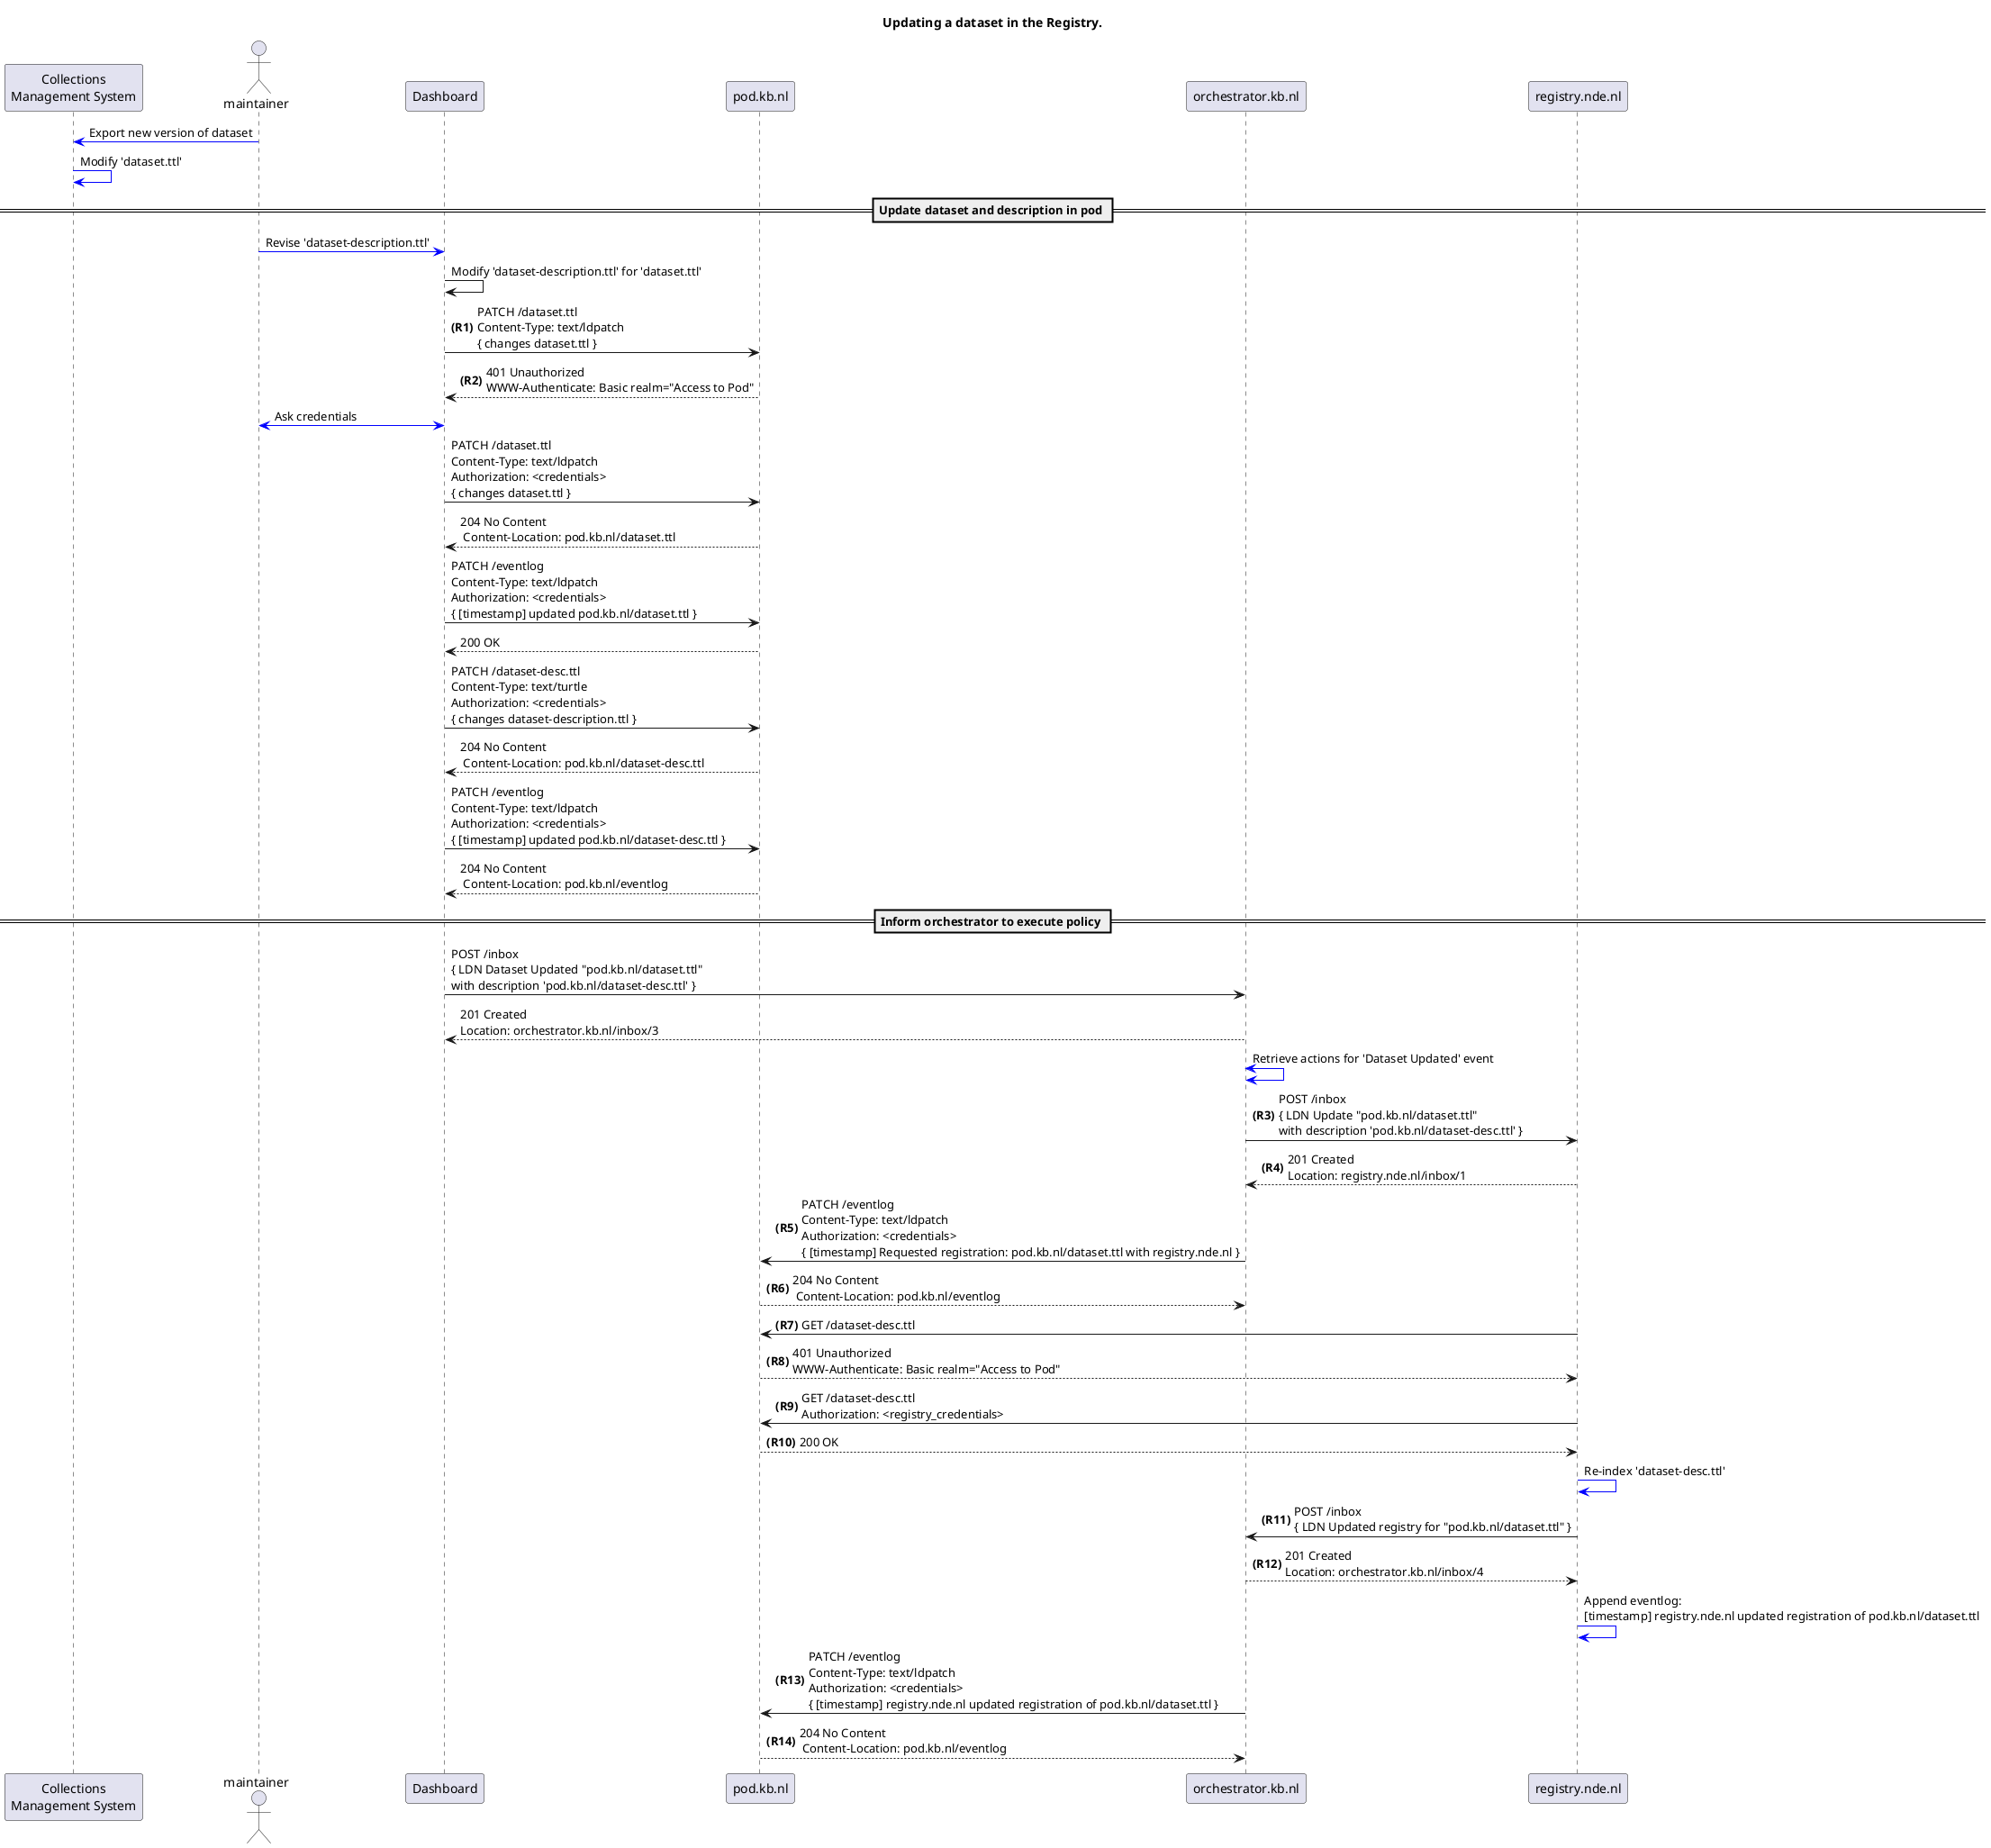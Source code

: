 @startuml

title
 Updating a dataset in the Registry.
end title


autonumber "<b>(R0)"
participant "Collections\nManagement System" as CMS
actor maintainer as Maintainer 
participant Dashboard as D
participant pod.kb.nl as Pod
participant orchestrator.kb.nl as O
participant registry.nde.nl as R

autonumber stop
Maintainer -[#0000FF]> CMS: Export new version of dataset
CMS -[#0000FF]> CMS: Modify 'dataset.ttl'

== Update dataset and description in pod ==

Maintainer -[#0000FF]> D: Revise 'dataset-description.ttl'
D -> D: Modify 'dataset-description.ttl' for 'dataset.ttl'

autonumber resume
D -> Pod : PATCH /dataset.ttl\nContent-Type: text/ldpatch\n{ changes dataset.ttl }
D <-- Pod : 401 Unauthorized\nWWW-Authenticate: Basic realm="Access to Pod"

autonumber stop
D <-[#0000FF]> Maintainer : Ask credentials

D -> Pod : PATCH /dataset.ttl\nContent-Type: text/ldpatch\nAuthorization: <credentials>\n{ changes dataset.ttl }
D <-- Pod : 204 No Content\n Content-Location: pod.kb.nl/dataset.ttl

D -> Pod : PATCH /eventlog\nContent-Type: text/ldpatch\nAuthorization: <credentials>\n{ [timestamp] updated pod.kb.nl/dataset.ttl }
D <-- Pod : 200 OK

D -> Pod : PATCH /dataset-desc.ttl\nContent-Type: text/turtle\nAuthorization: <credentials>\n{ changes dataset-description.ttl }
D <-- Pod : 204 No Content\n Content-Location: pod.kb.nl/dataset-desc.ttl

D -> Pod : PATCH /eventlog\nContent-Type: text/ldpatch\nAuthorization: <credentials>\n{ [timestamp] updated pod.kb.nl/dataset-desc.ttl }
D <-- Pod : 204 No Content\n Content-Location: pod.kb.nl/eventlog

== Inform orchestrator to execute policy ==

D -> O: POST /inbox\n{ LDN Dataset Updated "pod.kb.nl/dataset.ttl"\nwith description 'pod.kb.nl/dataset-desc.ttl' }
D <-- O: 201 Created\nLocation: orchestrator.kb.nl/inbox/3

autonumber stop
O <-[#0000FF]> O: Retrieve actions for 'Dataset Updated' event

autonumber resume
O -> R: POST /inbox\n{ LDN Update "pod.kb.nl/dataset.ttl"\nwith description 'pod.kb.nl/dataset-desc.ttl' }
O <-- R: 201 Created\nLocation: registry.nde.nl/inbox/1
O -> Pod : PATCH /eventlog\nContent-Type: text/ldpatch\nAuthorization: <credentials>\n{ [timestamp] Requested registration: pod.kb.nl/dataset.ttl with registry.nde.nl }
O <-- Pod : 204 No Content\n Content-Location: pod.kb.nl/eventlog

R -> Pod: GET /dataset-desc.ttl
R <-- Pod : 401 Unauthorized\nWWW-Authenticate: Basic realm="Access to Pod"
R -> Pod: GET /dataset-desc.ttl\nAuthorization: <registry_credentials>
R <-- Pod: 200 OK

autonumber stop
R -[#0000FF]> R: Re-index 'dataset-desc.ttl'

autonumber resume
R -> O: POST /inbox\n{ LDN Updated registry for "pod.kb.nl/dataset.ttl" }
R <-- O: 201 Created\nLocation: orchestrator.kb.nl/inbox/4

autonumber stop
R -[#0000FF]> R: Append eventlog:\n[timestamp] registry.nde.nl updated registration of pod.kb.nl/dataset.ttl

autonumber resume
O -> Pod : PATCH /eventlog\nContent-Type: text/ldpatch\nAuthorization: <credentials>\n{ [timestamp] registry.nde.nl updated registration of pod.kb.nl/dataset.ttl }
O <-- Pod : 204 No Content\n Content-Location: pod.kb.nl/eventlog

@enduml
